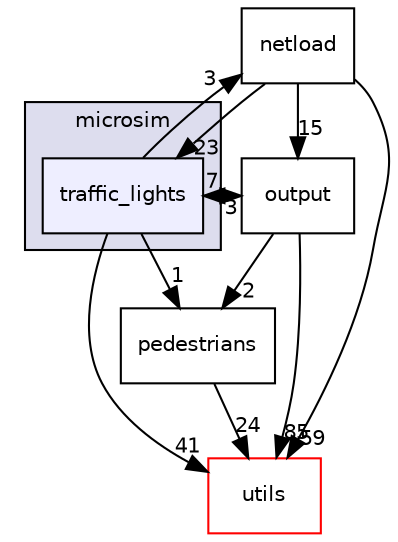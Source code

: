 digraph "traffic_lights" {
  compound=true
  node [ fontsize="10", fontname="Helvetica"];
  edge [ labelfontsize="10", labelfontname="Helvetica"];
  subgraph clusterdir_c7d973c7c9e9679ded42ec1d95c4b47a {
    graph [ bgcolor="#ddddee", pencolor="black", label="microsim" fontname="Helvetica", fontsize="10", URL="dir_c7d973c7c9e9679ded42ec1d95c4b47a.html"]
  dir_e5a312be9d16b72debfad1d0b4ca60a0 [shape=box, label="traffic_lights", style="filled", fillcolor="#eeeeff", pencolor="black", URL="dir_e5a312be9d16b72debfad1d0b4ca60a0.html"];
  }
  dir_54a7a814d53b07ff5b0078ed64f6d2db [shape=box label="pedestrians" URL="dir_54a7a814d53b07ff5b0078ed64f6d2db.html"];
  dir_6bb64633cd2cedabb9018efd60a0151a [shape=box label="netload" URL="dir_6bb64633cd2cedabb9018efd60a0151a.html"];
  dir_313caf1132e152dd9b58bea13a4052ca [shape=box label="utils" fillcolor="white" style="filled" color="red" URL="dir_313caf1132e152dd9b58bea13a4052ca.html"];
  dir_5b7cea81770d8dc4346c2bc75a0857b4 [shape=box label="output" URL="dir_5b7cea81770d8dc4346c2bc75a0857b4.html"];
  dir_e5a312be9d16b72debfad1d0b4ca60a0->dir_54a7a814d53b07ff5b0078ed64f6d2db [headlabel="1", labeldistance=1.5 headhref="dir_000045_000050.html"];
  dir_e5a312be9d16b72debfad1d0b4ca60a0->dir_6bb64633cd2cedabb9018efd60a0151a [headlabel="3", labeldistance=1.5 headhref="dir_000045_000057.html"];
  dir_e5a312be9d16b72debfad1d0b4ca60a0->dir_313caf1132e152dd9b58bea13a4052ca [headlabel="41", labeldistance=1.5 headhref="dir_000045_000001.html"];
  dir_e5a312be9d16b72debfad1d0b4ca60a0->dir_5b7cea81770d8dc4346c2bc75a0857b4 [headlabel="7", labeldistance=1.5 headhref="dir_000045_000046.html"];
  dir_54a7a814d53b07ff5b0078ed64f6d2db->dir_313caf1132e152dd9b58bea13a4052ca [headlabel="24", labeldistance=1.5 headhref="dir_000050_000001.html"];
  dir_6bb64633cd2cedabb9018efd60a0151a->dir_e5a312be9d16b72debfad1d0b4ca60a0 [headlabel="23", labeldistance=1.5 headhref="dir_000057_000045.html"];
  dir_6bb64633cd2cedabb9018efd60a0151a->dir_313caf1132e152dd9b58bea13a4052ca [headlabel="59", labeldistance=1.5 headhref="dir_000057_000001.html"];
  dir_6bb64633cd2cedabb9018efd60a0151a->dir_5b7cea81770d8dc4346c2bc75a0857b4 [headlabel="15", labeldistance=1.5 headhref="dir_000057_000046.html"];
  dir_5b7cea81770d8dc4346c2bc75a0857b4->dir_e5a312be9d16b72debfad1d0b4ca60a0 [headlabel="3", labeldistance=1.5 headhref="dir_000046_000045.html"];
  dir_5b7cea81770d8dc4346c2bc75a0857b4->dir_54a7a814d53b07ff5b0078ed64f6d2db [headlabel="2", labeldistance=1.5 headhref="dir_000046_000050.html"];
  dir_5b7cea81770d8dc4346c2bc75a0857b4->dir_313caf1132e152dd9b58bea13a4052ca [headlabel="85", labeldistance=1.5 headhref="dir_000046_000001.html"];
}
